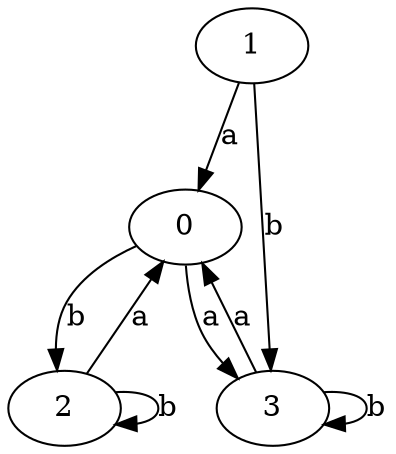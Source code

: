 digraph {
 ranksep=0.5;
 d2tdocpreamble = "\usetikzlibrary{automata}";
 d2tfigpreamble = "\tikzstyle{every state}= [ draw=blue!50,very thick,fill=blue!20]  \tikzstyle{auto}= [fill=white]";
 node [style="state"];
 edge [lblstyle="auto",topath="bend right", len=4  ]
  "0" [label="0",style = "state, accepting"];
  "1" [label="1",];
  "2" [label="2",];
  "3" [label="3",style = "state, initial"];
  "0" -> "2" [label="b"];
  "0" -> "3" [label="a"];
  "1" -> "0" [label="a"];
  "1" -> "3" [label="b"];
  "2" -> "0" [label="a"];
  "2" -> "2" [label="b",topath="loop above"];
  "3" -> "0" [label="a"];
  "3" -> "3" [label="b",topath="loop above"];
}
